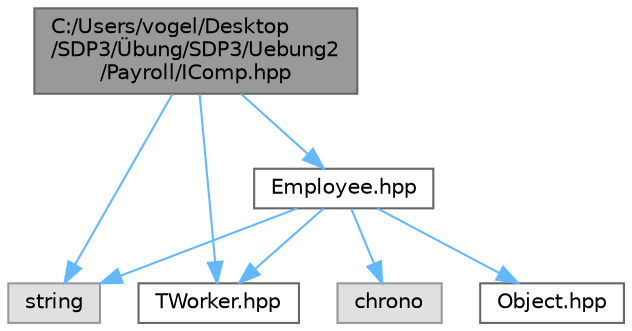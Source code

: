 digraph "C:/Users/vogel/Desktop/SDP3/Übung/SDP3/Uebung2/Payroll/IComp.hpp"
{
 // LATEX_PDF_SIZE
  bgcolor="transparent";
  edge [fontname=Helvetica,fontsize=10,labelfontname=Helvetica,labelfontsize=10];
  node [fontname=Helvetica,fontsize=10,shape=box,height=0.2,width=0.4];
  Node1 [id="Node000001",label="C:/Users/vogel/Desktop\l/SDP3/Übung/SDP3/Uebung2\l/Payroll/IComp.hpp",height=0.2,width=0.4,color="gray40", fillcolor="grey60", style="filled", fontcolor="black",tooltip="Interface which is implemented by the company and used by the client."];
  Node1 -> Node2 [id="edge1_Node000001_Node000002",color="steelblue1",style="solid",tooltip=" "];
  Node2 [id="Node000002",label="string",height=0.2,width=0.4,color="grey60", fillcolor="#E0E0E0", style="filled",tooltip=" "];
  Node1 -> Node3 [id="edge2_Node000001_Node000003",color="steelblue1",style="solid",tooltip=" "];
  Node3 [id="Node000003",label="TWorker.hpp",height=0.2,width=0.4,color="grey40", fillcolor="white", style="filled",URL="$_t_worker_8hpp.html",tooltip="Enum for indicating the worker Type."];
  Node1 -> Node4 [id="edge3_Node000001_Node000004",color="steelblue1",style="solid",tooltip=" "];
  Node4 [id="Node000004",label="Employee.hpp",height=0.2,width=0.4,color="grey40", fillcolor="white", style="filled",URL="$_employee_8hpp.html",tooltip="Abstract Class for constructing Employees of all types."];
  Node4 -> Node2 [id="edge4_Node000004_Node000002",color="steelblue1",style="solid",tooltip=" "];
  Node4 -> Node5 [id="edge5_Node000004_Node000005",color="steelblue1",style="solid",tooltip=" "];
  Node5 [id="Node000005",label="chrono",height=0.2,width=0.4,color="grey60", fillcolor="#E0E0E0", style="filled",tooltip=" "];
  Node4 -> Node6 [id="edge6_Node000004_Node000006",color="steelblue1",style="solid",tooltip=" "];
  Node6 [id="Node000006",label="Object.hpp",height=0.2,width=0.4,color="grey40", fillcolor="white", style="filled",URL="$_object_8hpp.html",tooltip="Root of all Objects."];
  Node4 -> Node3 [id="edge7_Node000004_Node000003",color="steelblue1",style="solid",tooltip=" "];
}
